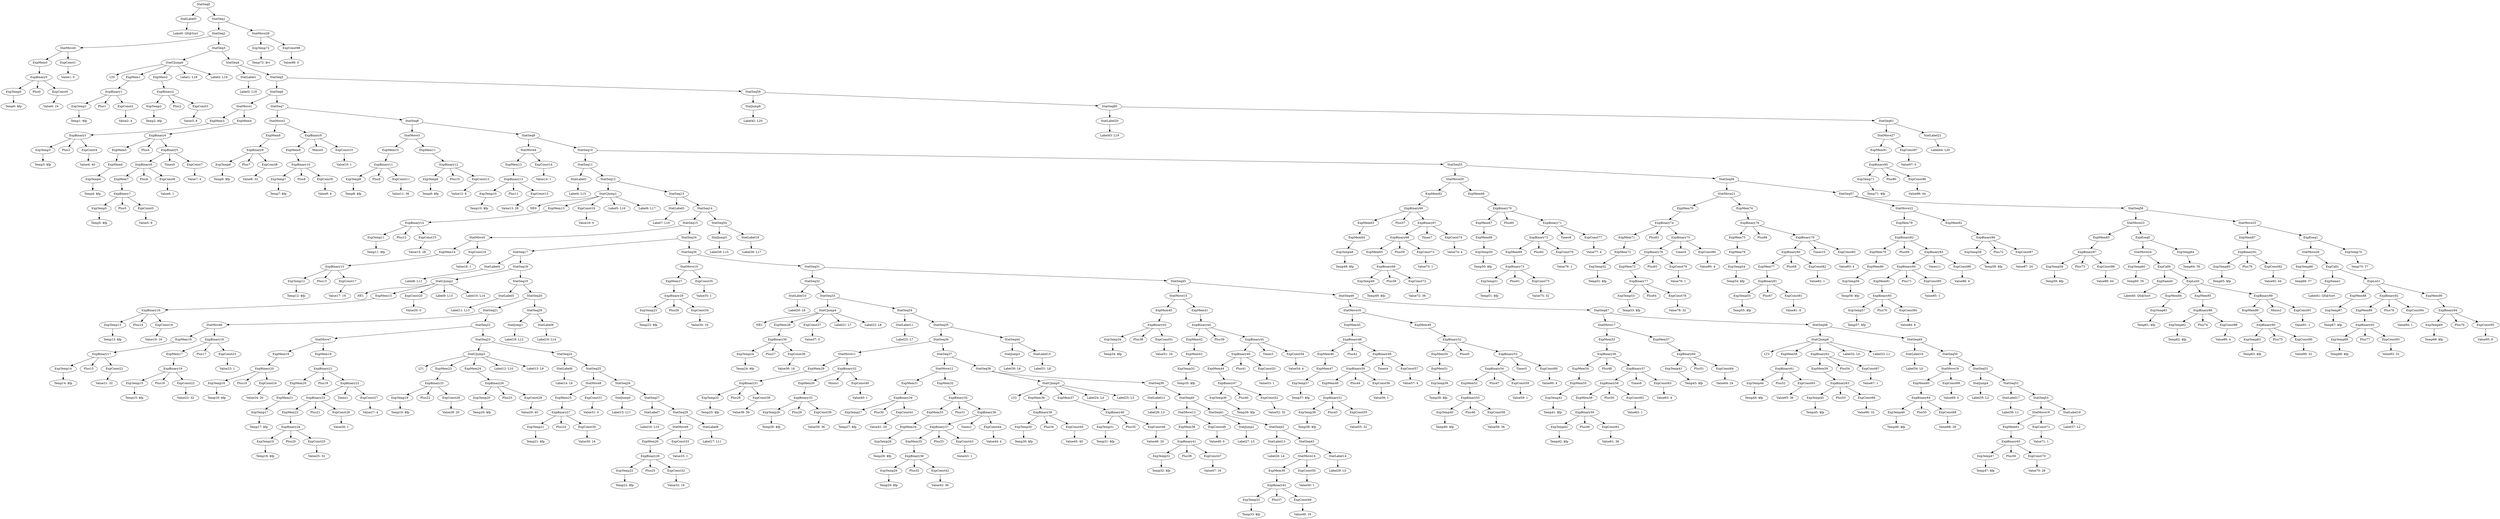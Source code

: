 digraph {
	ordering = out;
	ExpConst98 -> "Value98: 0";
	StatMove28 -> ExpTemp72;
	StatMove28 -> ExpConst98;
	ExpTemp72 -> "Temp72: $rv";
	StatSeq1 -> StatSeq2;
	StatSeq1 -> StatMove28;
	StatLabel21 -> "Label44: L20";
	StatSeq61 -> StatMove27;
	StatSeq61 -> StatLabel21;
	ExpConst96 -> "Value96: 44";
	ExpBinary95 -> ExpTemp71;
	ExpBinary95 -> Plus80;
	ExpBinary95 -> ExpConst96;
	ExpTemp71 -> "Temp71: $fp";
	StatLabel20 -> "Label43: L19";
	StatSeq59 -> StatJump6;
	StatSeq59 -> StatSeq60;
	StatSeq5 -> StatSeq6;
	StatSeq5 -> StatSeq59;
	ExpTemp70 -> "Temp70: T7";
	ExpEseq1 -> StatMove26;
	ExpEseq1 -> ExpTemp70;
	ExpConst95 -> "Value95: 8";
	ExpBinary94 -> ExpTemp69;
	ExpBinary94 -> Plus79;
	ExpBinary94 -> ExpConst95;
	ExpBinary93 -> ExpTemp68;
	ExpBinary93 -> Plus77;
	ExpBinary93 -> ExpConst93;
	ExpTemp68 -> "Temp68: $fp";
	ExpMem88 -> ExpTemp67;
	ExpName1 -> "Label41: QS@Sort";
	StatMove26 -> ExpTemp66;
	StatMove26 -> ExpCall1;
	ExpTemp66 -> "Temp66: T7";
	ExpMem87 -> ExpBinary91;
	ExpBinary91 -> ExpTemp65;
	ExpBinary91 -> Plus76;
	ExpBinary91 -> ExpConst92;
	ExpTemp64 -> "Temp64: T6";
	ExpEseq0 -> StatMove24;
	ExpEseq0 -> ExpTemp64;
	ExpConst91 -> "Value91: 1";
	ExpConst90 -> "Value90: 32";
	ExpBinary90 -> ExpTemp63;
	ExpBinary90 -> Plus75;
	ExpBinary90 -> ExpConst90;
	ExpTemp63 -> "Temp63: $fp";
	ExpMem85 -> ExpBinary88;
	ExpConst89 -> "Value89: 4";
	ExpTemp62 -> "Temp62: $fp";
	ExpList0 -> ExpMem84;
	ExpList0 -> ExpMem85;
	ExpList0 -> ExpBinary89;
	ExpMem84 -> ExpTemp61;
	ExpTemp61 -> "Temp61: $fp";
	ExpCall0 -> ExpName0;
	ExpCall0 -> ExpList0;
	ExpName0 -> "Label40: QS@Sort";
	StatMove24 -> ExpTemp60;
	StatMove24 -> ExpCall0;
	ExpTemp60 -> "Temp60: T6";
	StatSeq57 -> StatMove22;
	StatSeq57 -> StatSeq58;
	ExpMem82 -> ExpBinary86;
	ExpBinary86 -> ExpTemp58;
	ExpBinary86 -> Plus72;
	ExpBinary86 -> ExpConst87;
	ExpMem91 -> ExpBinary95;
	StatMove22 -> ExpMem78;
	StatMove22 -> ExpMem82;
	ExpMem78 -> ExpBinary82;
	ExpConst86 -> "Value86: 4";
	ExpBinary83 -> ExpBinary84;
	ExpBinary83 -> Times11;
	ExpBinary83 -> ExpConst86;
	ExpBinary84 -> ExpMem81;
	ExpBinary84 -> Plus71;
	ExpBinary84 -> ExpConst85;
	ExpBinary85 -> ExpTemp57;
	ExpBinary85 -> Plus70;
	ExpBinary85 -> ExpConst84;
	ExpTemp57 -> "Temp57: $fp";
	StatMove25 -> ExpMem87;
	StatMove25 -> ExpEseq1;
	ExpBinary82 -> ExpMem79;
	ExpBinary82 -> Plus69;
	ExpBinary82 -> ExpBinary83;
	ExpTemp56 -> "Temp56: $fp";
	StatSeq56 -> StatMove21;
	StatSeq56 -> StatSeq57;
	ExpBinary34 -> ExpTemp27;
	ExpBinary34 -> Plus30;
	ExpBinary34 -> ExpConst41;
	ExpTemp27 -> "Temp27: $fp";
	ExpConst40 -> "Value40: 1";
	ExpMem30 -> ExpBinary33;
	ExpConst39 -> "Value39: 36";
	ExpConst38 -> "Value38: 36";
	ExpConst60 -> "Value60: 4";
	ExpMem69 -> ExpBinary73;
	ExpMem29 -> ExpBinary31;
	ExpTemp25 -> "Temp25: $fp";
	ExpConst36 -> "Value36: 16";
	StatLabel10 -> "Label20: L6";
	StatMove10 -> ExpMem27;
	StatMove10 -> ExpConst35;
	ExpMem4 -> ExpBinary4;
	StatCJump1 -> NE0;
	StatCJump1 -> ExpMem13;
	StatCJump1 -> ExpConst16;
	StatCJump1 -> "Label5: L16";
	StatCJump1 -> "Label6: L17";
	ExpTemp59 -> "Temp59: $fp";
	StatLabel9 -> "Label19: L14";
	ExpBinary29 -> ExpTemp23;
	ExpBinary29 -> Plus26;
	ExpBinary29 -> ExpConst34;
	ExpBinary53 -> ExpBinary54;
	ExpBinary53 -> Times5;
	ExpBinary53 -> ExpConst60;
	StatSeq29 -> StatJump1;
	StatSeq29 -> StatLabel9;
	ExpConst20 -> "Value20: 0";
	StatLabel8 -> "Label17: L11";
	ExpBinary18 -> ExpMem17;
	ExpBinary18 -> Plus17;
	ExpBinary18 -> ExpConst23;
	ExpConst84 -> "Value84: 8";
	ExpTemp6 -> "Temp6: $fp";
	ExpTemp49 -> "Temp49: $fp";
	StatMove9 -> ExpMem26;
	StatMove9 -> ExpConst33;
	ExpMem90 -> ExpBinary94;
	ExpBinary20 -> ExpTemp16;
	ExpBinary20 -> Plus18;
	ExpBinary20 -> ExpConst24;
	ExpTemp28 -> "Temp28: $fp";
	ExpMem47 -> ExpTemp37;
	ExpConst21 -> "Value21: 32";
	ExpTemp22 -> "Temp22: $fp";
	StatSeq27 -> StatLabel7;
	StatSeq27 -> StatSeq28;
	StatJump0 -> "Label15: L11";
	StatLabel7 -> "Label16: L10";
	StatSeq28 -> StatMove9;
	StatSeq28 -> StatLabel8;
	ExpMem26 -> ExpBinary28;
	StatLabel16 -> "Label34: L0";
	ExpMem25 -> ExpBinary27;
	ExpBinary27 -> ExpTemp21;
	ExpBinary27 -> Plus24;
	ExpBinary27 -> ExpConst30;
	ExpTemp21 -> "Temp21: $fp";
	ExpMem86 -> ExpBinary90;
	ExpConst7 -> "Value7: 4";
	StatSeq25 -> StatMove8;
	StatSeq25 -> StatSeq26;
	StatSeq24 -> StatLabel6;
	StatSeq24 -> StatSeq25;
	ExpBinary52 -> ExpMem50;
	ExpBinary52 -> Plus45;
	ExpBinary52 -> ExpBinary53;
	ExpTemp24 -> "Temp24: $fp";
	ExpBinary25 -> ExpTemp19;
	ExpBinary25 -> Plus22;
	ExpBinary25 -> ExpConst28;
	ExpBinary26 -> ExpTemp20;
	ExpBinary26 -> Plus23;
	ExpBinary26 -> ExpConst29;
	StatCJump3 -> LT1;
	StatCJump3 -> ExpMem23;
	StatCJump3 -> ExpMem24;
	StatCJump3 -> "Label12: L10";
	StatCJump3 -> "Label13: L9";
	ExpMem60 -> ExpBinary64;
	ExpTemp55 -> "Temp55: $fp";
	StatSeq22 -> StatMove7;
	StatSeq22 -> StatSeq23;
	StatSeq19 -> StatLabel5;
	StatSeq19 -> StatSeq20;
	ExpMem22 -> ExpBinary24;
	StatSeq44 -> StatJump3;
	StatSeq44 -> StatLabel15;
	ExpBinary24 -> ExpTemp18;
	ExpBinary24 -> Plus20;
	ExpBinary24 -> ExpConst25;
	ExpBinary87 -> ExpTemp59;
	ExpBinary87 -> Plus73;
	ExpBinary87 -> ExpConst88;
	ExpBinary70 -> ExpMem67;
	ExpBinary70 -> Plus60;
	ExpBinary70 -> ExpBinary71;
	ExpTemp18 -> "Temp18: $fp";
	ExpMem20 -> ExpMem21;
	StatMove7 -> ExpMem18;
	StatMove7 -> ExpMem19;
	ExpMem18 -> ExpBinary20;
	ExpMem54 -> ExpMem55;
	StatSeq21 -> StatMove6;
	StatSeq21 -> StatSeq22;
	StatSeq36 -> StatMove11;
	StatSeq36 -> StatSeq37;
	ExpCall1 -> ExpName1;
	ExpCall1 -> ExpList1;
	ExpMem17 -> ExpBinary19;
	ExpTemp67 -> "Temp67: $fp";
	StatSeq34 -> StatLabel11;
	StatSeq34 -> StatSeq35;
	ExpMem28 -> ExpBinary30;
	ExpBinary69 -> ExpTemp49;
	ExpBinary69 -> Plus58;
	ExpBinary69 -> ExpConst72;
	ExpBinary19 -> ExpTemp15;
	ExpBinary19 -> Plus16;
	ExpBinary19 -> ExpConst22;
	ExpConst51 -> "Value51: 24";
	ExpMem77 -> ExpBinary81;
	StatSeq26 -> StatJump0;
	StatSeq26 -> StatSeq27;
	ExpBinary8 -> ExpTemp6;
	ExpBinary8 -> Plus7;
	ExpBinary8 -> ExpConst8;
	ExpConst5 -> "Value5: 8";
	ExpMem19 -> ExpBinary21;
	StatMove6 -> ExpMem16;
	StatMove6 -> ExpBinary18;
	ExpBinary12 -> ExpTemp9;
	ExpBinary12 -> Plus10;
	ExpBinary12 -> ExpConst12;
	ExpConst8 -> "Value8: 32";
	StatLabel17 -> "Label36: L1";
	StatJump5 -> "Label38: L15";
	ExpConst4 -> "Value4: 40";
	ExpBinary5 -> ExpBinary6;
	ExpBinary5 -> Times0;
	ExpBinary5 -> ExpConst7;
	StatSeq20 -> StatSeq21;
	StatSeq20 -> StatSeq29;
	StatSeq11 -> StatLabel2;
	StatSeq11 -> StatSeq12;
	ExpMem2 -> ExpBinary2;
	StatSeq42 -> StatLabel13;
	StatSeq42 -> StatSeq43;
	StatSeq37 -> StatMove12;
	StatSeq37 -> StatSeq38;
	ExpMem6 -> ExpTemp4;
	ExpConst16 -> "Value16: 0";
	ExpTemp16 -> "Temp16: $fp";
	StatMove19 -> ExpMem61;
	StatMove19 -> ExpConst71;
	StatLabel5 -> "Label11: L13";
	ExpTemp4 -> "Temp4: $fp";
	StatSeq12 -> StatCJump1;
	StatSeq12 -> StatSeq13;
	StatSeq52 -> StatLabel17;
	StatSeq52 -> StatSeq53;
	ExpConst26 -> "Value26: 1";
	ExpConst18 -> "Value18: 1";
	ExpConst82 -> "Value82: 1";
	StatMove3 -> ExpMem10;
	StatMove3 -> ExpMem11;
	ExpBinary2 -> ExpTemp2;
	ExpBinary2 -> Plus2;
	ExpBinary2 -> ExpConst3;
	ExpMem13 -> ExpBinary14;
	StatCJump4 -> NE2;
	StatCJump4 -> ExpMem28;
	StatCJump4 -> ExpConst37;
	StatCJump4 -> "Label21: L7";
	StatCJump4 -> "Label22: L8";
	ExpConst28 -> "Value28: 20";
	StatCJump0 -> LT0;
	StatCJump0 -> ExpMem1;
	StatCJump0 -> ExpMem2;
	StatCJump0 -> "Label1: L18";
	StatCJump0 -> "Label2: L19";
	StatMove4 -> ExpMem12;
	StatMove4 -> ExpConst14;
	ExpConst1 -> "Value1: 0";
	ExpMem23 -> ExpBinary25;
	ExpMem9 -> ExpBinary10;
	ExpTemp23 -> "Temp23: $fp";
	ExpBinary88 -> ExpTemp62;
	ExpBinary88 -> Plus74;
	ExpBinary88 -> ExpConst89;
	ExpMem58 -> ExpBinary61;
	ExpTemp17 -> "Temp17: $fp";
	ExpBinary41 -> ExpTemp32;
	ExpBinary41 -> Plus36;
	ExpBinary41 -> ExpConst47;
	StatLabel13 -> "Label28: L4";
	ExpMem0 -> ExpBinary0;
	ExpTemp36 -> "Temp36: $fp";
	ExpConst17 -> "Value17: 16";
	ExpConst87 -> "Value87: 24";
	StatSeq6 -> StatMove1;
	StatSeq6 -> StatSeq7;
	ExpMem8 -> ExpBinary8;
	ExpConst2 -> "Value2: 4";
	StatSeq8 -> StatMove3;
	StatSeq8 -> StatSeq9;
	StatLabel3 -> "Label7: L16";
	ExpBinary6 -> ExpMem7;
	ExpBinary6 -> Plus6;
	ExpBinary6 -> ExpConst6;
	StatSeq18 -> StatCJump2;
	StatSeq18 -> StatSeq19;
	StatSeq41 -> StatJump2;
	StatSeq41 -> StatSeq42;
	ExpBinary3 -> ExpTemp3;
	ExpBinary3 -> Plus3;
	ExpBinary3 -> ExpConst4;
	ExpConst45 -> "Value45: 40";
	ExpTemp40 -> "Temp40: $fp";
	ExpMem7 -> ExpBinary7;
	ExpConst13 -> "Value13: 28";
	ExpTemp46 -> "Temp46: $fp";
	StatSeq3 -> StatCJump0;
	StatSeq3 -> StatSeq4;
	ExpConst15 -> "Value15: 28";
	ExpConst88 -> "Value88: 44";
	ExpBinary55 -> ExpTemp40;
	ExpBinary55 -> Plus46;
	ExpBinary55 -> ExpConst58;
	ExpConst0 -> "Value0: 24";
	StatSeq54 -> StatJump5;
	StatSeq54 -> StatLabel19;
	ExpBinary64 -> ExpTemp46;
	ExpBinary64 -> Plus55;
	ExpBinary64 -> ExpConst68;
	StatSeq33 -> StatCJump4;
	StatSeq33 -> StatSeq34;
	ExpBinary14 -> ExpTemp11;
	ExpBinary14 -> Plus12;
	ExpBinary14 -> ExpConst15;
	ExpTemp14 -> "Temp14: $fp";
	ExpBinary48 -> ExpMem46;
	ExpBinary48 -> Plus42;
	ExpBinary48 -> ExpBinary49;
	ExpMem59 -> ExpBinary63;
	ExpBinary76 -> ExpMem73;
	ExpBinary76 -> Plus65;
	ExpBinary76 -> ExpConst79;
	ExpMem21 -> ExpTemp17;
	ExpTemp12 -> "Temp12: $fp";
	ExpMem64 -> ExpTemp48;
	ExpTemp69 -> "Temp69: $fp";
	ExpTemp38 -> "Temp38: $fp";
	ExpList1 -> ExpMem88;
	ExpList1 -> ExpBinary92;
	ExpList1 -> ExpMem90;
	ExpTemp9 -> "Temp9: $fp";
	ExpBinary11 -> ExpTemp8;
	ExpBinary11 -> Plus9;
	ExpBinary11 -> ExpConst11;
	ExpBinary32 -> ExpMem30;
	ExpBinary32 -> Minus1;
	ExpBinary32 -> ExpConst40;
	ExpMem14 -> ExpBinary15;
	StatSeq31 -> StatSeq32;
	StatSeq31 -> StatSeq45;
	ExpBinary0 -> ExpTemp0;
	ExpBinary0 -> Plus0;
	ExpBinary0 -> ExpConst0;
	StatLabel12 -> "Label26: L3";
	ExpBinary46 -> ExpMem44;
	ExpBinary46 -> Plus41;
	ExpBinary46 -> ExpConst53;
	ExpConst32 -> "Value32: 16";
	ExpConst58 -> "Value58: 36";
	ExpMem15 -> ExpBinary16;
	ExpTemp8 -> "Temp8: $fp";
	ExpConst12 -> "Value12: 8";
	StatMove1 -> ExpMem3;
	StatMove1 -> ExpMem4;
	ExpBinary17 -> ExpTemp14;
	ExpBinary17 -> Plus15;
	ExpBinary17 -> ExpConst21;
	ExpConst62 -> "Value62: 1";
	ExpMem24 -> ExpBinary26;
	ExpTemp5 -> "Temp5: $fp";
	ExpConst81 -> "Value81: 8";
	ExpTemp11 -> "Temp11: $fp";
	ExpTemp1 -> "Temp1: $fp";
	ExpBinary7 -> ExpTemp5;
	ExpBinary7 -> Plus5;
	ExpBinary7 -> ExpConst5;
	StatLabel11 -> "Label23: L7";
	ExpBinary65 -> ExpTemp47;
	ExpBinary65 -> Plus56;
	ExpBinary65 -> ExpConst70;
	ExpTemp2 -> "Temp2: $fp";
	StatMove0 -> ExpMem0;
	StatMove0 -> ExpConst1;
	ExpConst19 -> "Value19: 16";
	ExpBinary10 -> ExpTemp7;
	ExpBinary10 -> Plus8;
	ExpBinary10 -> ExpConst9;
	ExpBinary30 -> ExpTemp24;
	ExpBinary30 -> Plus27;
	ExpBinary30 -> ExpConst36;
	StatMove21 -> ExpMem70;
	StatMove21 -> ExpMem74;
	ExpBinary1 -> ExpTemp1;
	ExpBinary1 -> Plus1;
	ExpBinary1 -> ExpConst2;
	ExpBinary42 -> ExpTemp33;
	ExpBinary42 -> Plus37;
	ExpBinary42 -> ExpConst49;
	StatSeq7 -> StatMove2;
	StatSeq7 -> StatSeq8;
	ExpConst11 -> "Value11: 36";
	ExpTemp47 -> "Temp47: $fp";
	ExpConst24 -> "Value24: 20";
	StatLabel0 -> "Label0: QS@Sort";
	ExpMem73 -> ExpBinary77;
	ExpMem70 -> ExpBinary74;
	StatMove11 -> ExpMem29;
	StatMove11 -> ExpBinary32;
	ExpConst22 -> "Value22: 32";
	ExpConst37 -> "Value37: 0";
	ExpConst30 -> "Value30: 16";
	ExpMem10 -> ExpBinary11;
	ExpBinary79 -> ExpBinary80;
	ExpBinary79 -> Times10;
	ExpBinary79 -> ExpConst83;
	StatSeq58 -> StatMove23;
	StatSeq58 -> StatMove25;
	ExpTemp10 -> "Temp10: $fp";
	ExpBinary23 -> ExpMem22;
	ExpBinary23 -> Plus21;
	ExpBinary23 -> ExpConst26;
	StatSeq60 -> StatLabel20;
	StatSeq60 -> StatSeq61;
	StatMove16 -> ExpMem45;
	StatMove16 -> ExpMem49;
	ExpBinary13 -> ExpTemp10;
	ExpBinary13 -> Plus11;
	ExpBinary13 -> ExpConst13;
	ExpConst49 -> "Value49: 16";
	ExpTemp13 -> "Temp13: $fp";
	ExpMem12 -> ExpBinary13;
	ExpConst3 -> "Value3: 8";
	StatSeq16 -> StatSeq17;
	StatSeq16 -> StatSeq30;
	ExpConst14 -> "Value14: 1";
	ExpBinary31 -> ExpTemp25;
	ExpBinary31 -> Plus28;
	ExpBinary31 -> ExpConst38;
	ExpConst9 -> "Value9: 4";
	StatSeq9 -> StatMove4;
	StatSeq9 -> StatSeq10;
	ExpBinary28 -> ExpTemp22;
	ExpBinary28 -> Plus25;
	ExpBinary28 -> ExpConst32;
	StatMove5 -> ExpMem14;
	StatMove5 -> ExpConst18;
	ExpBinary89 -> ExpMem86;
	ExpBinary89 -> Minus2;
	ExpBinary89 -> ExpConst91;
	StatLabel2 -> "Label4: L15";
	ExpMem79 -> ExpMem80;
	ExpConst41 -> "Value41: 20";
	ExpMem75 -> ExpMem76;
	ExpConst25 -> "Value25: 32";
	StatLabel4 -> "Label8: L12";
	StatSeq30 -> StatMove10;
	StatSeq30 -> StatSeq31;
	ExpTemp19 -> "Temp19: $fp";
	ExpConst64 -> "Value64: 24";
	ExpTemp33 -> "Temp33: $fp";
	ExpBinary60 -> ExpTemp43;
	ExpBinary60 -> Plus51;
	ExpBinary60 -> ExpConst64;
	StatSeq17 -> StatLabel4;
	StatSeq17 -> StatSeq18;
	ExpBinary72 -> ExpMem69;
	ExpBinary72 -> Plus62;
	ExpBinary72 -> ExpConst76;
	ExpMem66 -> ExpBinary70;
	ExpTemp53 -> "Temp53: $fp";
	ExpBinary16 -> ExpTemp13;
	ExpBinary16 -> Plus14;
	ExpBinary16 -> ExpConst19;
	ExpMem31 -> ExpBinary34;
	ExpTemp15 -> "Temp15: $fp";
	StatMove12 -> ExpMem31;
	StatMove12 -> ExpMem32;
	ExpMem34 -> ExpTemp28;
	ExpMem33 -> ExpMem34;
	ExpMem56 -> ExpBinary59;
	ExpBinary35 -> ExpMem33;
	ExpBinary35 -> Plus31;
	ExpBinary35 -> ExpBinary36;
	ExpBinary54 -> ExpMem52;
	ExpBinary54 -> Plus47;
	ExpBinary54 -> ExpConst59;
	ExpBinary38 -> ExpTemp29;
	ExpBinary38 -> Plus32;
	ExpBinary38 -> ExpConst42;
	ExpMem1 -> ExpBinary1;
	ExpConst42 -> "Value42: 36";
	StatMove17 -> ExpMem53;
	StatMove17 -> ExpMem57;
	StatSeq46 -> StatMove16;
	StatSeq46 -> StatSeq47;
	ExpMem35 -> ExpBinary38;
	ExpMem27 -> ExpBinary29;
	ExpBinary37 -> ExpMem35;
	ExpBinary37 -> Plus33;
	ExpBinary37 -> ExpConst43;
	StatSeq32 -> StatLabel10;
	StatSeq32 -> StatSeq33;
	ExpConst43 -> "Value43: 1";
	ExpTemp0 -> "Temp0: $fp";
	ExpBinary36 -> ExpBinary37;
	ExpBinary36 -> Times2;
	ExpBinary36 -> ExpConst44;
	ExpConst74 -> "Value74: 4";
	ExpConst44 -> "Value44: 4";
	ExpMem32 -> ExpBinary35;
	ExpTemp30 -> "Temp30: $fp";
	ExpBinary39 -> ExpTemp30;
	ExpBinary39 -> Plus34;
	ExpBinary39 -> ExpConst45;
	ExpMem36 -> ExpBinary39;
	ExpBinary22 -> ExpBinary23;
	ExpBinary22 -> Times1;
	ExpBinary22 -> ExpConst27;
	ExpMem44 -> ExpBinary47;
	ExpBinary63 -> ExpTemp45;
	ExpBinary63 -> Plus53;
	ExpBinary63 -> ExpConst66;
	ExpBinary40 -> ExpTemp31;
	ExpBinary40 -> Plus35;
	ExpBinary40 -> ExpConst46;
	ExpConst46 -> "Value46: 20";
	StatSeq48 -> StatCJump6;
	StatSeq48 -> StatSeq49;
	ExpTemp44 -> "Temp44: $fp";
	ExpMem37 -> ExpBinary40;
	ExpConst23 -> "Value23: 1";
	StatSeq38 -> StatCJump5;
	StatSeq38 -> StatSeq39;
	ExpMem3 -> ExpBinary3;
	StatSeq39 -> StatLabel12;
	StatSeq39 -> StatSeq40;
	ExpConst10 -> "Value10: 1";
	ExpTemp32 -> "Temp32: $fp";
	StatLabel6 -> "Label14: L9";
	ExpConst47 -> "Value47: 16";
	ExpMem38 -> ExpBinary41;
	StatMove13 -> ExpMem38;
	StatMove13 -> ExpConst48;
	ExpMem50 -> ExpMem51;
	ExpConst48 -> "Value48: 0";
	StatJump2 -> "Label27: L5";
	ExpConst93 -> "Value93: 32";
	ExpMem41 -> ExpBinary44;
	ExpConst27 -> "Value27: 4";
	ExpMem39 -> ExpBinary42;
	StatSeq14 -> StatSeq15;
	StatSeq14 -> StatSeq54;
	ExpBinary73 -> ExpTemp51;
	ExpBinary73 -> Plus61;
	ExpBinary73 -> ExpConst75;
	ExpMem11 -> ExpBinary12;
	StatMove14 -> ExpMem39;
	StatMove14 -> ExpConst50;
	ExpMem49 -> ExpBinary52;
	ExpConst50 -> "Value50: 1";
	StatSeq43 -> StatMove14;
	StatSeq43 -> StatLabel14;
	StatLabel14 -> "Label29: L5";
	StatSeq10 -> StatSeq11;
	StatSeq10 -> StatSeq55;
	StatJump6 -> "Label42: L20";
	ExpMem71 -> ExpMem72;
	ExpMem89 -> ExpBinary93;
	StatSeq23 -> StatCJump3;
	StatSeq23 -> StatSeq24;
	StatSeq35 -> StatSeq36;
	StatSeq35 -> StatSeq44;
	StatJump3 -> "Label30: L6";
	ExpBinary15 -> ExpTemp12;
	ExpBinary15 -> Plus13;
	ExpBinary15 -> ExpConst17;
	ExpConst79 -> "Value79: 1";
	StatLabel15 -> "Label31: L8";
	ExpTemp45 -> "Temp45: $fp";
	ExpTemp3 -> "Temp3: $fp";
	ExpBinary43 -> ExpTemp34;
	ExpBinary43 -> Plus38;
	ExpBinary43 -> ExpConst51;
	StatSeq15 -> StatMove5;
	StatSeq15 -> StatSeq16;
	ExpMem40 -> ExpBinary43;
	ExpConst80 -> "Value80: 4";
	StatMove15 -> ExpMem40;
	StatMove15 -> ExpMem41;
	ExpTemp35 -> "Temp35: $fp";
	ExpMem43 -> ExpTemp35;
	ExpMem42 -> ExpMem43;
	ExpConst85 -> "Value85: 1";
	StatMove18 -> ExpMem60;
	StatMove18 -> ExpConst69;
	ExpBinary44 -> ExpMem42;
	ExpBinary44 -> Plus39;
	ExpBinary44 -> ExpBinary45;
	ExpMem16 -> ExpBinary17;
	ExpBinary81 -> ExpTemp55;
	ExpBinary81 -> Plus67;
	ExpBinary81 -> ExpConst81;
	ExpConst92 -> "Value92: 44";
	StatSeq2 -> StatMove0;
	StatSeq2 -> StatSeq3;
	ExpBinary47 -> ExpTemp36;
	ExpBinary47 -> Plus40;
	ExpBinary47 -> ExpConst52;
	ExpMem62 -> ExpBinary66;
	ExpMem81 -> ExpBinary85;
	ExpConst52 -> "Value52: 32";
	ExpTemp58 -> "Temp58: $fp";
	StatJump4 -> "Label35: L2";
	ExpConst53 -> "Value53: 1";
	StatMove23 -> ExpMem83;
	StatMove23 -> ExpEseq0;
	StatSeq49 -> StatLabel16;
	StatSeq49 -> StatSeq50;
	ExpBinary45 -> ExpBinary46;
	ExpBinary45 -> Times3;
	ExpBinary45 -> ExpConst54;
	ExpBinary21 -> ExpMem20;
	ExpBinary21 -> Plus19;
	ExpBinary21 -> ExpBinary22;
	ExpConst54 -> "Value54: 4";
	StatLabel1 -> "Label3: L18";
	StatSeq45 -> StatMove15;
	StatSeq45 -> StatSeq46;
	ExpConst72 -> "Value72: 36";
	ExpMem46 -> ExpMem47;
	ExpBinary4 -> ExpMem5;
	ExpBinary4 -> Plus4;
	ExpBinary4 -> ExpBinary5;
	ExpBinary51 -> ExpTemp38;
	ExpBinary51 -> Plus43;
	ExpBinary51 -> ExpConst55;
	ExpBinary9 -> ExpMem9;
	ExpBinary9 -> Minus0;
	ExpBinary9 -> ExpConst10;
	ExpConst61 -> "Value61: 36";
	ExpConst55 -> "Value55: 32";
	ExpBinary92 -> ExpMem89;
	ExpBinary92 -> Plus78;
	ExpBinary92 -> ExpConst94;
	ExpMem48 -> ExpBinary51;
	ExpBinary50 -> ExpMem48;
	ExpBinary50 -> Plus44;
	ExpBinary50 -> ExpConst56;
	ExpConst56 -> "Value56: 1";
	ExpTemp34 -> "Temp34: $fp";
	ExpBinary49 -> ExpBinary50;
	ExpBinary49 -> Times4;
	ExpBinary49 -> ExpConst57;
	ExpTemp50 -> "Temp50: $fp";
	ExpConst97 -> "Value97: 0";
	ExpConst57 -> "Value57: 4";
	StatSeq4 -> StatLabel1;
	StatSeq4 -> StatSeq5;
	ExpConst77 -> "Value77: 4";
	ExpMem61 -> ExpBinary65;
	StatMove2 -> ExpMem8;
	StatMove2 -> ExpBinary9;
	ExpBinary58 -> ExpMem56;
	ExpBinary58 -> Plus50;
	ExpBinary58 -> ExpConst62;
	ExpMem45 -> ExpBinary48;
	ExpMem80 -> ExpTemp56;
	ExpConst73 -> "Value73: 1";
	ExpTemp51 -> "Temp51: $fp";
	ExpTemp39 -> "Temp39: $fp";
	ExpConst63 -> "Value63: 4";
	StatSeq55 -> StatMove20;
	StatSeq55 -> StatSeq56;
	ExpMem51 -> ExpTemp39;
	ExpMem52 -> ExpBinary55;
	StatLabel18 -> "Label37: L2";
	ExpConst59 -> "Value59: 1";
	StatSeq40 -> StatMove13;
	StatSeq40 -> StatSeq41;
	ExpTemp41 -> "Temp41: $fp";
	ExpTemp65 -> "Temp65: $fp";
	ExpConst33 -> "Value33: 1";
	ExpMem55 -> ExpTemp41;
	ExpMem74 -> ExpBinary78;
	ExpConst31 -> "Value31: 0";
	StatSeq0 -> StatLabel0;
	StatSeq0 -> StatSeq1;
	ExpBinary56 -> ExpMem54;
	ExpBinary56 -> Plus48;
	ExpBinary56 -> ExpBinary57;
	ExpTemp31 -> "Temp31: $fp";
	ExpTemp42 -> "Temp42: $fp";
	ExpBinary59 -> ExpTemp42;
	ExpBinary59 -> Plus49;
	ExpBinary59 -> ExpConst61;
	StatMove8 -> ExpMem25;
	StatMove8 -> ExpConst31;
	StatSeq13 -> StatLabel3;
	StatSeq13 -> StatSeq14;
	ExpBinary74 -> ExpMem71;
	ExpBinary74 -> Plus63;
	ExpBinary74 -> ExpBinary75;
	ExpBinary57 -> ExpBinary58;
	ExpBinary57 -> Times6;
	ExpBinary57 -> ExpConst63;
	ExpConst75 -> "Value75: 32";
	ExpConst34 -> "Value34: 16";
	ExpMem53 -> ExpBinary56;
	ExpTemp7 -> "Temp7: $fp";
	ExpTemp43 -> "Temp43: $fp";
	ExpMem57 -> ExpBinary60;
	StatSeq47 -> StatMove17;
	StatSeq47 -> StatSeq48;
	StatJump1 -> "Label18: L12";
	StatCJump6 -> LT3;
	StatCJump6 -> ExpMem58;
	StatCJump6 -> ExpBinary62;
	StatCJump6 -> "Label32: L0";
	StatCJump6 -> "Label33: L1";
	ExpBinary33 -> ExpTemp26;
	ExpBinary33 -> Plus29;
	ExpBinary33 -> ExpConst39;
	ExpBinary61 -> ExpTemp44;
	ExpBinary61 -> Plus52;
	ExpBinary61 -> ExpConst65;
	ExpConst29 -> "Value29: 40";
	ExpConst65 -> "Value65: 36";
	ExpConst66 -> "Value66: 32";
	ExpBinary62 -> ExpMem59;
	ExpBinary62 -> Plus54;
	ExpBinary62 -> ExpConst67;
	ExpConst94 -> "Value94: 1";
	StatSeq50 -> StatMove18;
	StatSeq50 -> StatSeq51;
	StatSeq51 -> StatJump4;
	StatSeq51 -> StatSeq52;
	ExpTemp26 -> "Temp26: $fp";
	ExpConst70 -> "Value70: 28";
	ExpConst83 -> "Value83: 4";
	StatCJump2 -> NE1;
	StatCJump2 -> ExpMem15;
	StatCJump2 -> ExpConst20;
	StatCJump2 -> "Label9: L13";
	StatCJump2 -> "Label10: L14";
	ExpConst71 -> "Value71: 1";
	StatCJump5 -> LT2;
	StatCJump5 -> ExpMem36;
	StatCJump5 -> ExpMem37;
	StatCJump5 -> "Label24: L4";
	StatCJump5 -> "Label25: L3";
	ExpTemp29 -> "Temp29: $fp";
	ExpConst68 -> "Value68: 28";
	StatSeq53 -> StatMove19;
	StatSeq53 -> StatLabel18;
	StatLabel19 -> "Label39: L17";
	ExpTemp48 -> "Temp48: $fp";
	ExpMem63 -> ExpMem64;
	ExpBinary66 -> ExpMem63;
	ExpBinary66 -> Plus57;
	ExpBinary66 -> ExpBinary67;
	ExpMem65 -> ExpBinary69;
	ExpBinary68 -> ExpMem65;
	ExpBinary68 -> Plus59;
	ExpBinary68 -> ExpConst73;
	ExpBinary67 -> ExpBinary68;
	ExpBinary67 -> Times7;
	ExpBinary67 -> ExpConst74;
	StatMove20 -> ExpMem62;
	StatMove20 -> ExpMem66;
	ExpMem68 -> ExpTemp50;
	ExpMem67 -> ExpMem68;
	ExpTemp20 -> "Temp20: $fp";
	ExpConst76 -> "Value76: 1";
	ExpMem5 -> ExpMem6;
	ExpBinary78 -> ExpMem75;
	ExpBinary78 -> Plus66;
	ExpBinary78 -> ExpBinary79;
	StatMove27 -> ExpMem91;
	StatMove27 -> ExpConst97;
	ExpMem83 -> ExpBinary87;
	ExpBinary71 -> ExpBinary72;
	ExpBinary71 -> Times8;
	ExpBinary71 -> ExpConst77;
	ExpTemp37 -> "Temp37: $fp";
	ExpConst67 -> "Value67: 1";
	ExpTemp52 -> "Temp52: $fp";
	ExpConst69 -> "Value69: 0";
	ExpMem72 -> ExpTemp52;
	ExpBinary77 -> ExpTemp53;
	ExpBinary77 -> Plus64;
	ExpBinary77 -> ExpConst78;
	ExpConst78 -> "Value78: 32";
	ExpBinary75 -> ExpBinary76;
	ExpBinary75 -> Times9;
	ExpBinary75 -> ExpConst80;
	ExpConst6 -> "Value6: 1";
	ExpTemp54 -> "Temp54: $fp";
	ExpConst35 -> "Value35: 1";
	ExpMem76 -> ExpTemp54;
	ExpBinary80 -> ExpMem77;
	ExpBinary80 -> Plus68;
	ExpBinary80 -> ExpConst82;
}

